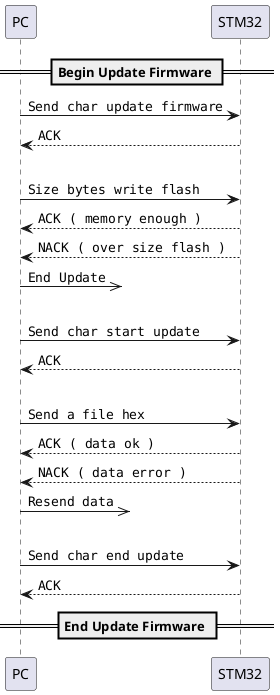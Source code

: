 @startuml bootloader

== Begin Update Firmware ==

PC -> STM32: ""Send char update firmware""
STM32 --> PC: ""ACK""
|||
PC -> STM32: ""Size bytes write flash""
STM32 --> PC: ""ACK ( memory enough )""
STM32 --> PC: ""NACK ( over size flash )""
PC ->>?     : ""End Update""
|||
PC -> STM32: ""Send char start update""
STM32 --> PC: ""ACK""
|||
PC -> STM32: ""Send a file hex""
STM32 --> PC: ""ACK ( data ok )""
STM32 --> PC: ""NACK ( data error )""
PC ->>?     : ""Resend data""
|||
PC -> STM32: ""Send char end update""
STM32 --> PC: ""ACK""

== End Update Firmware ==

@enduml
